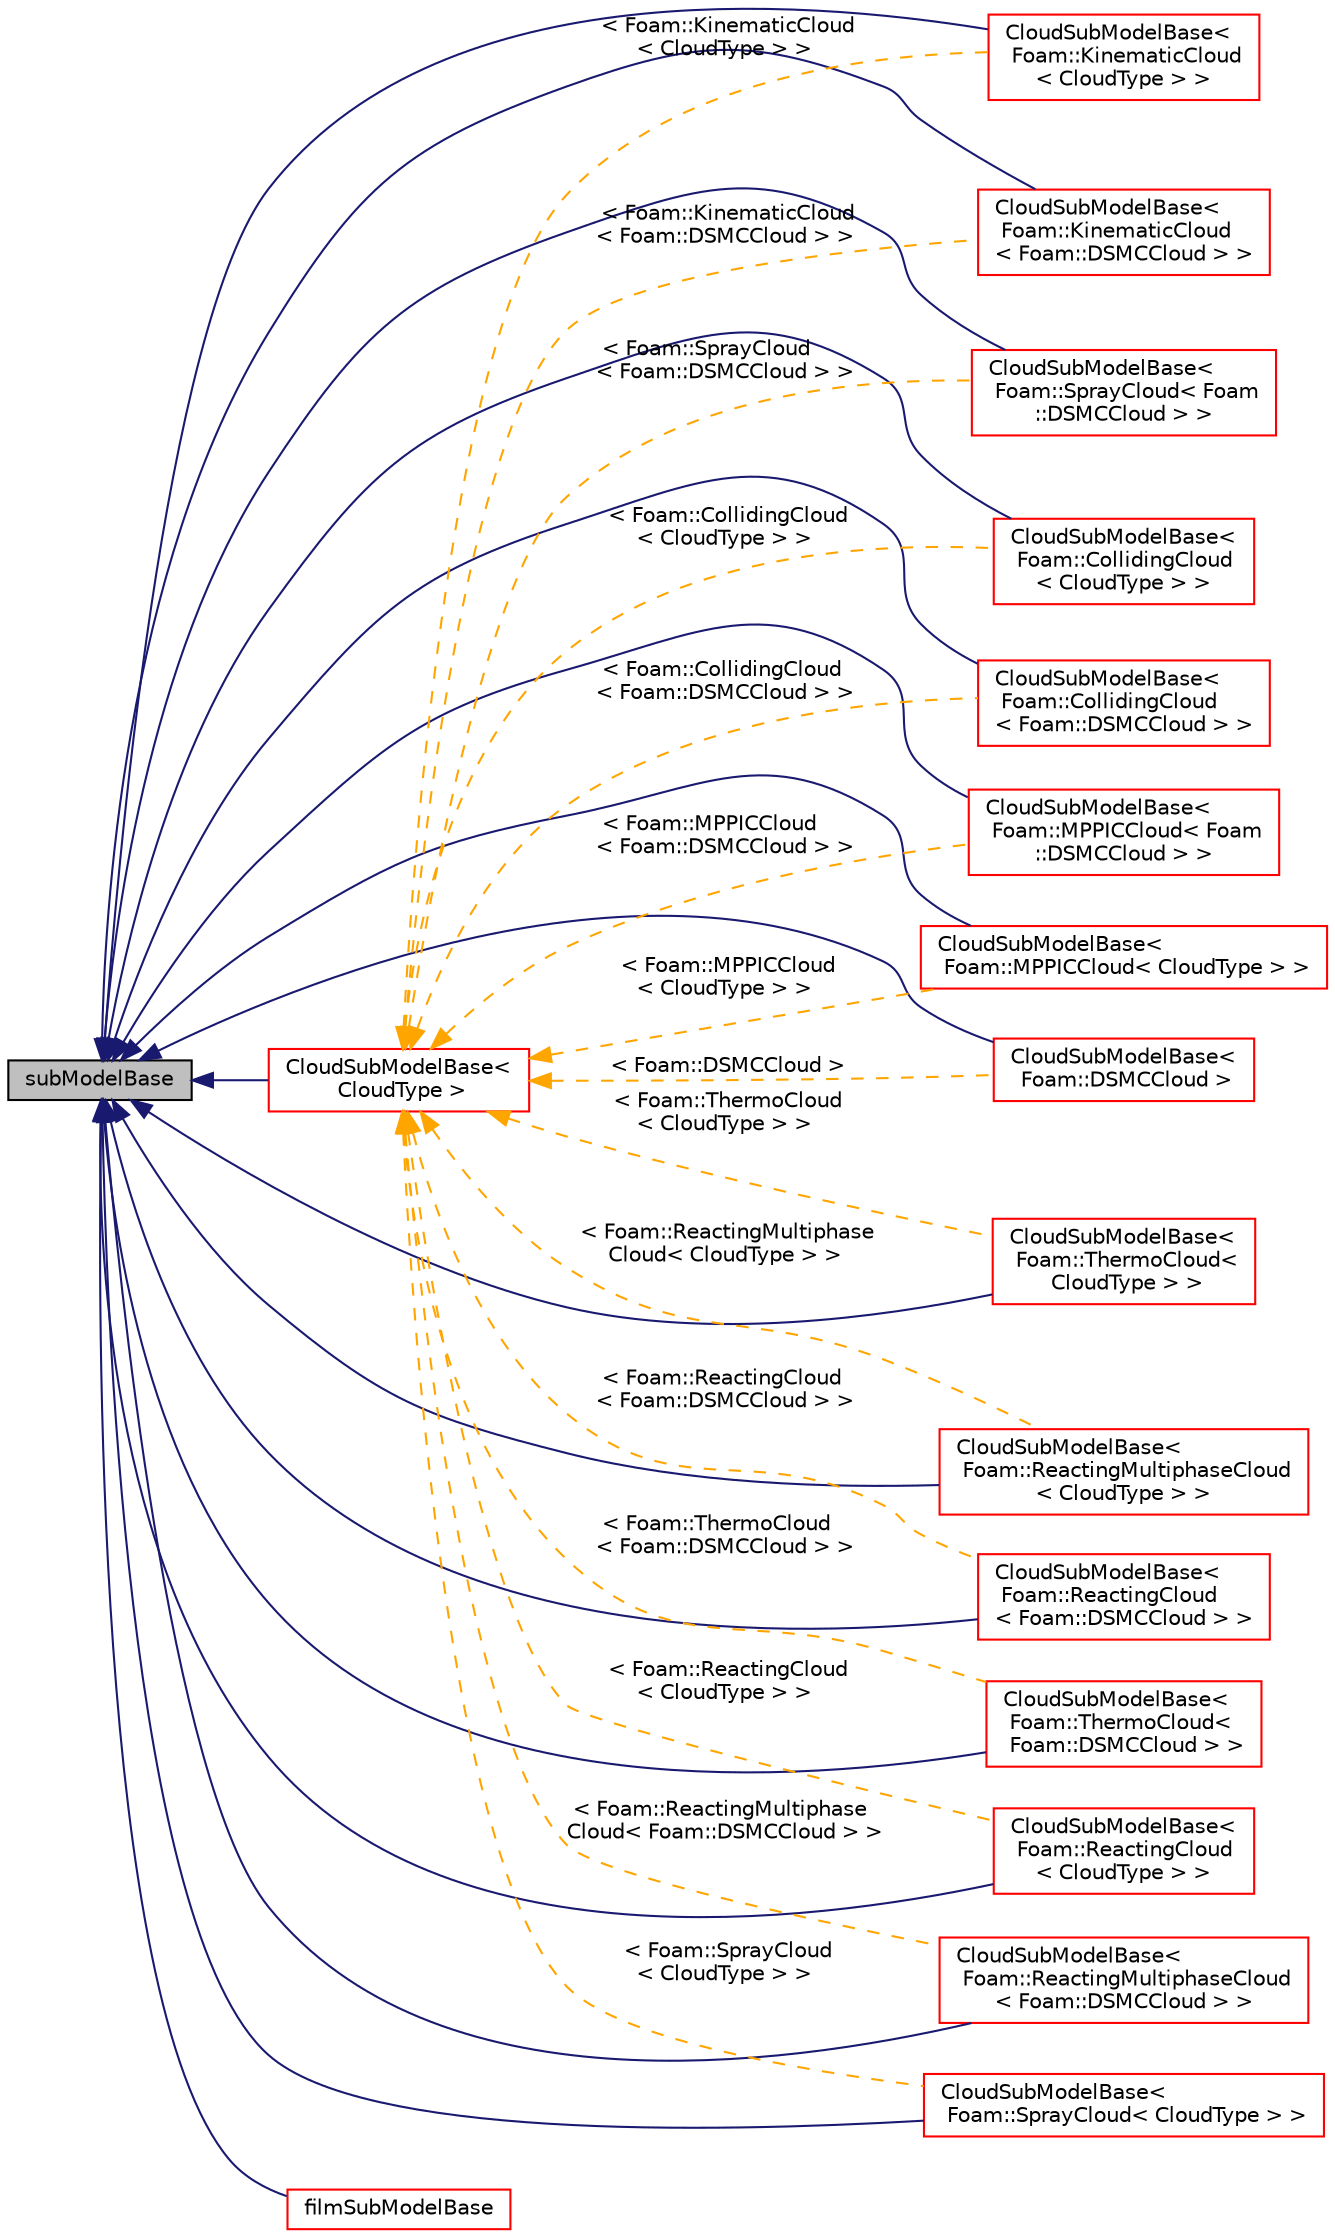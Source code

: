 digraph "subModelBase"
{
  bgcolor="transparent";
  edge [fontname="Helvetica",fontsize="10",labelfontname="Helvetica",labelfontsize="10"];
  node [fontname="Helvetica",fontsize="10",shape=record];
  rankdir="LR";
  Node1 [label="subModelBase",height=0.2,width=0.4,color="black", fillcolor="grey75", style="filled", fontcolor="black"];
  Node1 -> Node2 [dir="back",color="midnightblue",fontsize="10",style="solid",fontname="Helvetica"];
  Node2 [label="CloudSubModelBase\<\l Foam::CollidingCloud\l\< CloudType \> \>",height=0.2,width=0.4,color="red",URL="$a00286.html"];
  Node1 -> Node3 [dir="back",color="midnightblue",fontsize="10",style="solid",fontname="Helvetica"];
  Node3 [label="CloudSubModelBase\<\l Foam::CollidingCloud\l\< Foam::DSMCCloud \> \>",height=0.2,width=0.4,color="red",URL="$a00286.html"];
  Node1 -> Node4 [dir="back",color="midnightblue",fontsize="10",style="solid",fontname="Helvetica"];
  Node4 [label="CloudSubModelBase\<\l Foam::DSMCCloud \>",height=0.2,width=0.4,color="red",URL="$a00286.html"];
  Node1 -> Node5 [dir="back",color="midnightblue",fontsize="10",style="solid",fontname="Helvetica"];
  Node5 [label="CloudSubModelBase\<\l Foam::KinematicCloud\l\< CloudType \> \>",height=0.2,width=0.4,color="red",URL="$a00286.html"];
  Node1 -> Node6 [dir="back",color="midnightblue",fontsize="10",style="solid",fontname="Helvetica"];
  Node6 [label="CloudSubModelBase\<\l Foam::KinematicCloud\l\< Foam::DSMCCloud \> \>",height=0.2,width=0.4,color="red",URL="$a00286.html"];
  Node1 -> Node7 [dir="back",color="midnightblue",fontsize="10",style="solid",fontname="Helvetica"];
  Node7 [label="CloudSubModelBase\<\l Foam::MPPICCloud\< CloudType \> \>",height=0.2,width=0.4,color="red",URL="$a00286.html"];
  Node1 -> Node8 [dir="back",color="midnightblue",fontsize="10",style="solid",fontname="Helvetica"];
  Node8 [label="CloudSubModelBase\<\l Foam::MPPICCloud\< Foam\l::DSMCCloud \> \>",height=0.2,width=0.4,color="red",URL="$a00286.html"];
  Node1 -> Node9 [dir="back",color="midnightblue",fontsize="10",style="solid",fontname="Helvetica"];
  Node9 [label="CloudSubModelBase\<\l Foam::ReactingCloud\l\< CloudType \> \>",height=0.2,width=0.4,color="red",URL="$a00286.html"];
  Node1 -> Node10 [dir="back",color="midnightblue",fontsize="10",style="solid",fontname="Helvetica"];
  Node10 [label="CloudSubModelBase\<\l Foam::ReactingCloud\l\< Foam::DSMCCloud \> \>",height=0.2,width=0.4,color="red",URL="$a00286.html"];
  Node1 -> Node11 [dir="back",color="midnightblue",fontsize="10",style="solid",fontname="Helvetica"];
  Node11 [label="CloudSubModelBase\<\l Foam::ReactingMultiphaseCloud\l\< CloudType \> \>",height=0.2,width=0.4,color="red",URL="$a00286.html"];
  Node1 -> Node12 [dir="back",color="midnightblue",fontsize="10",style="solid",fontname="Helvetica"];
  Node12 [label="CloudSubModelBase\<\l Foam::ReactingMultiphaseCloud\l\< Foam::DSMCCloud \> \>",height=0.2,width=0.4,color="red",URL="$a00286.html"];
  Node1 -> Node13 [dir="back",color="midnightblue",fontsize="10",style="solid",fontname="Helvetica"];
  Node13 [label="CloudSubModelBase\<\l Foam::SprayCloud\< CloudType \> \>",height=0.2,width=0.4,color="red",URL="$a00286.html"];
  Node1 -> Node14 [dir="back",color="midnightblue",fontsize="10",style="solid",fontname="Helvetica"];
  Node14 [label="CloudSubModelBase\<\l Foam::SprayCloud\< Foam\l::DSMCCloud \> \>",height=0.2,width=0.4,color="red",URL="$a00286.html"];
  Node1 -> Node15 [dir="back",color="midnightblue",fontsize="10",style="solid",fontname="Helvetica"];
  Node15 [label="CloudSubModelBase\<\l Foam::ThermoCloud\<\l CloudType \> \>",height=0.2,width=0.4,color="red",URL="$a00286.html"];
  Node1 -> Node16 [dir="back",color="midnightblue",fontsize="10",style="solid",fontname="Helvetica"];
  Node16 [label="CloudSubModelBase\<\l Foam::ThermoCloud\<\l Foam::DSMCCloud \> \>",height=0.2,width=0.4,color="red",URL="$a00286.html"];
  Node1 -> Node17 [dir="back",color="midnightblue",fontsize="10",style="solid",fontname="Helvetica"];
  Node17 [label="CloudSubModelBase\<\l CloudType \>",height=0.2,width=0.4,color="red",URL="$a00286.html",tooltip="Base class for cloud sub-models. "];
  Node17 -> Node4 [dir="back",color="orange",fontsize="10",style="dashed",label=" \< Foam::DSMCCloud \>" ,fontname="Helvetica"];
  Node17 -> Node11 [dir="back",color="orange",fontsize="10",style="dashed",label=" \< Foam::ReactingMultiphase\lCloud\< CloudType \> \>" ,fontname="Helvetica"];
  Node17 -> Node13 [dir="back",color="orange",fontsize="10",style="dashed",label=" \< Foam::SprayCloud\l\< CloudType \> \>" ,fontname="Helvetica"];
  Node17 -> Node12 [dir="back",color="orange",fontsize="10",style="dashed",label=" \< Foam::ReactingMultiphase\lCloud\< Foam::DSMCCloud \> \>" ,fontname="Helvetica"];
  Node17 -> Node8 [dir="back",color="orange",fontsize="10",style="dashed",label=" \< Foam::MPPICCloud\l\< Foam::DSMCCloud \> \>" ,fontname="Helvetica"];
  Node17 -> Node9 [dir="back",color="orange",fontsize="10",style="dashed",label=" \< Foam::ReactingCloud\l\< CloudType \> \>" ,fontname="Helvetica"];
  Node17 -> Node16 [dir="back",color="orange",fontsize="10",style="dashed",label=" \< Foam::ThermoCloud\l\< Foam::DSMCCloud \> \>" ,fontname="Helvetica"];
  Node17 -> Node6 [dir="back",color="orange",fontsize="10",style="dashed",label=" \< Foam::KinematicCloud\l\< Foam::DSMCCloud \> \>" ,fontname="Helvetica"];
  Node17 -> Node2 [dir="back",color="orange",fontsize="10",style="dashed",label=" \< Foam::CollidingCloud\l\< CloudType \> \>" ,fontname="Helvetica"];
  Node17 -> Node5 [dir="back",color="orange",fontsize="10",style="dashed",label=" \< Foam::KinematicCloud\l\< CloudType \> \>" ,fontname="Helvetica"];
  Node17 -> Node7 [dir="back",color="orange",fontsize="10",style="dashed",label=" \< Foam::MPPICCloud\l\< CloudType \> \>" ,fontname="Helvetica"];
  Node17 -> Node3 [dir="back",color="orange",fontsize="10",style="dashed",label=" \< Foam::CollidingCloud\l\< Foam::DSMCCloud \> \>" ,fontname="Helvetica"];
  Node17 -> Node14 [dir="back",color="orange",fontsize="10",style="dashed",label=" \< Foam::SprayCloud\l\< Foam::DSMCCloud \> \>" ,fontname="Helvetica"];
  Node17 -> Node15 [dir="back",color="orange",fontsize="10",style="dashed",label=" \< Foam::ThermoCloud\l\< CloudType \> \>" ,fontname="Helvetica"];
  Node17 -> Node10 [dir="back",color="orange",fontsize="10",style="dashed",label=" \< Foam::ReactingCloud\l\< Foam::DSMCCloud \> \>" ,fontname="Helvetica"];
  Node1 -> Node18 [dir="back",color="midnightblue",fontsize="10",style="solid",fontname="Helvetica"];
  Node18 [label="filmSubModelBase",height=0.2,width=0.4,color="red",URL="$a00798.html"];
}
